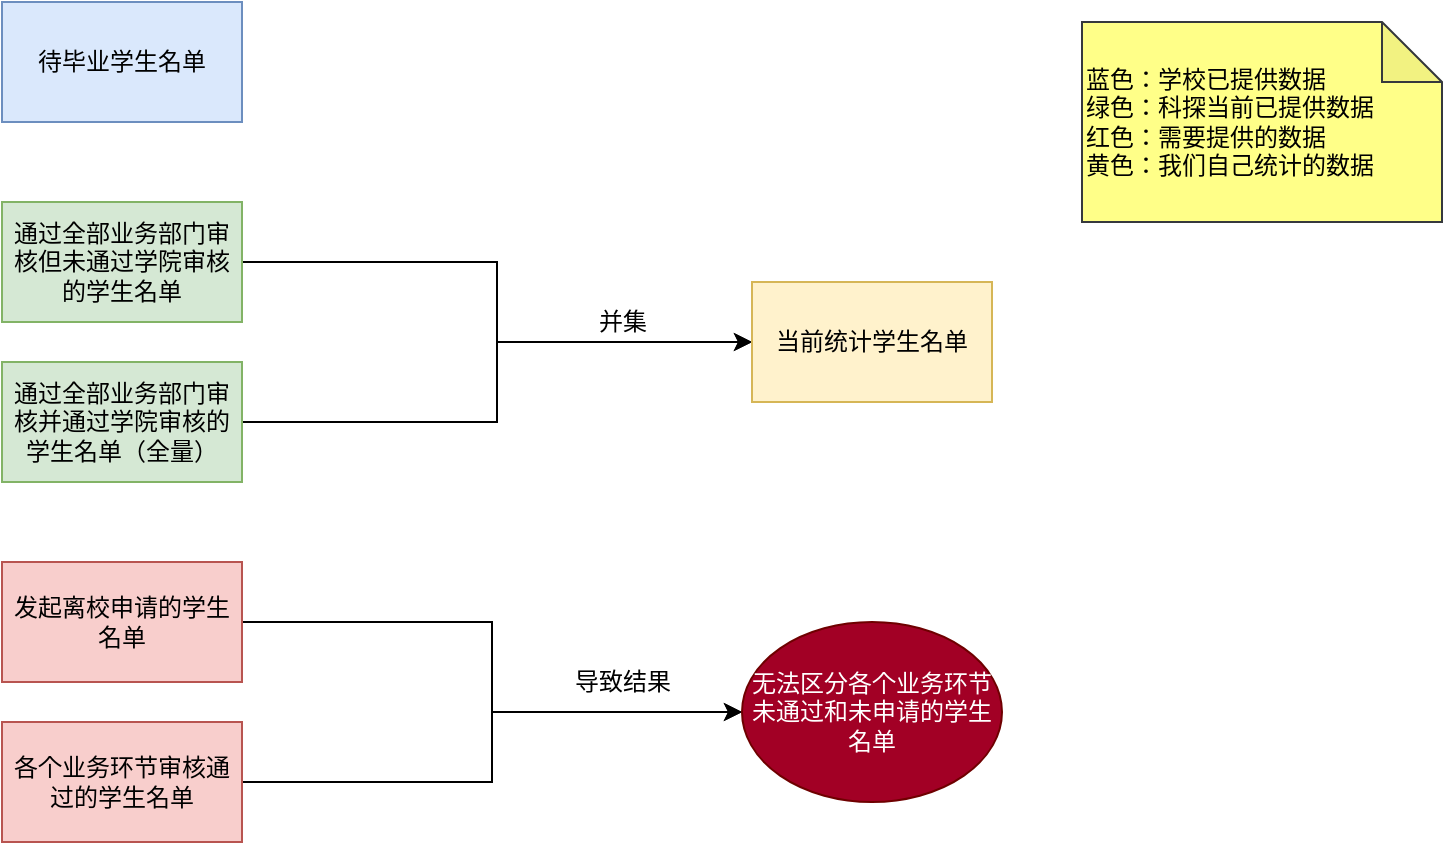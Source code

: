 <mxfile version="14.1.9" type="github"><diagram id="I2itwjluKfqDHvKClz_F" name="Page-1"><mxGraphModel dx="946" dy="591" grid="1" gridSize="10" guides="1" tooltips="1" connect="1" arrows="1" fold="1" page="1" pageScale="1" pageWidth="827" pageHeight="1169" math="0" shadow="0"><root><mxCell id="0"/><mxCell id="1" parent="0"/><mxCell id="TqLIU5llBXmVpOrH3kzE-12" style="edgeStyle=orthogonalEdgeStyle;rounded=0;orthogonalLoop=1;jettySize=auto;html=1;entryX=0;entryY=0.5;entryDx=0;entryDy=0;" edge="1" parent="1" source="TqLIU5llBXmVpOrH3kzE-1" target="TqLIU5llBXmVpOrH3kzE-9"><mxGeometry relative="1" as="geometry"/></mxCell><mxCell id="TqLIU5llBXmVpOrH3kzE-1" value="通过全部业务部门审核并通过学院审核的学生名单（全量）" style="rounded=0;whiteSpace=wrap;html=1;fillColor=#d5e8d4;strokeColor=#82b366;" vertex="1" parent="1"><mxGeometry x="50" y="210" width="120" height="60" as="geometry"/></mxCell><mxCell id="TqLIU5llBXmVpOrH3kzE-10" style="edgeStyle=orthogonalEdgeStyle;rounded=0;orthogonalLoop=1;jettySize=auto;html=1;exitX=1;exitY=0.5;exitDx=0;exitDy=0;entryX=0;entryY=0.5;entryDx=0;entryDy=0;" edge="1" parent="1" source="TqLIU5llBXmVpOrH3kzE-8" target="TqLIU5llBXmVpOrH3kzE-9"><mxGeometry relative="1" as="geometry"/></mxCell><mxCell id="TqLIU5llBXmVpOrH3kzE-8" value="通过全部业务部门审核但未通过学院审核的学生名单" style="rounded=0;whiteSpace=wrap;html=1;fillColor=#d5e8d4;strokeColor=#82b366;" vertex="1" parent="1"><mxGeometry x="50" y="130" width="120" height="60" as="geometry"/></mxCell><mxCell id="TqLIU5llBXmVpOrH3kzE-9" value="当前统计学生名单" style="rounded=0;whiteSpace=wrap;html=1;fillColor=#fff2cc;strokeColor=#d6b656;" vertex="1" parent="1"><mxGeometry x="425" y="170" width="120" height="60" as="geometry"/></mxCell><mxCell id="TqLIU5llBXmVpOrH3kzE-13" value="并集" style="text;html=1;align=center;verticalAlign=middle;resizable=0;points=[];autosize=1;" vertex="1" parent="1"><mxGeometry x="340" y="180" width="40" height="20" as="geometry"/></mxCell><mxCell id="TqLIU5llBXmVpOrH3kzE-25" style="edgeStyle=orthogonalEdgeStyle;rounded=0;orthogonalLoop=1;jettySize=auto;html=1;" edge="1" parent="1" source="TqLIU5llBXmVpOrH3kzE-15" target="TqLIU5llBXmVpOrH3kzE-20"><mxGeometry relative="1" as="geometry"/></mxCell><mxCell id="TqLIU5llBXmVpOrH3kzE-15" value="发起离校申请的学生名单" style="rounded=0;whiteSpace=wrap;html=1;fillColor=#f8cecc;strokeColor=#b85450;" vertex="1" parent="1"><mxGeometry x="50" y="310" width="120" height="60" as="geometry"/></mxCell><mxCell id="TqLIU5llBXmVpOrH3kzE-26" style="edgeStyle=orthogonalEdgeStyle;rounded=0;orthogonalLoop=1;jettySize=auto;html=1;entryX=0;entryY=0.5;entryDx=0;entryDy=0;" edge="1" parent="1" source="TqLIU5llBXmVpOrH3kzE-16" target="TqLIU5llBXmVpOrH3kzE-20"><mxGeometry relative="1" as="geometry"/></mxCell><mxCell id="TqLIU5llBXmVpOrH3kzE-16" value="各个业务环节审核通过的学生名单" style="rounded=0;whiteSpace=wrap;html=1;fillColor=#f8cecc;strokeColor=#b85450;" vertex="1" parent="1"><mxGeometry x="50" y="390" width="120" height="60" as="geometry"/></mxCell><mxCell id="TqLIU5llBXmVpOrH3kzE-17" value="待毕业学生名单" style="rounded=0;whiteSpace=wrap;html=1;fillColor=#dae8fc;strokeColor=#6c8ebf;" vertex="1" parent="1"><mxGeometry x="50" y="30" width="120" height="60" as="geometry"/></mxCell><mxCell id="TqLIU5llBXmVpOrH3kzE-20" value="无法区分各个业务环节未通过和未申请的学生名单" style="ellipse;whiteSpace=wrap;html=1;fillColor=#a20025;strokeColor=#6F0000;fontColor=#ffffff;" vertex="1" parent="1"><mxGeometry x="420" y="340" width="130" height="90" as="geometry"/></mxCell><mxCell id="TqLIU5llBXmVpOrH3kzE-23" value="蓝色：学校已提供数据&lt;br&gt;绿色：科探当前已提供数据&lt;br&gt;红色：需要提供的数据&lt;br&gt;黄色：我们自己统计的数据" style="shape=note;whiteSpace=wrap;html=1;backgroundOutline=1;darkOpacity=0.05;align=left;fillColor=#ffff88;strokeColor=#36393d;" vertex="1" parent="1"><mxGeometry x="590" y="40" width="180" height="100" as="geometry"/></mxCell><mxCell id="TqLIU5llBXmVpOrH3kzE-24" value="导致结果" style="text;html=1;align=center;verticalAlign=middle;resizable=0;points=[];autosize=1;" vertex="1" parent="1"><mxGeometry x="330" y="360" width="60" height="20" as="geometry"/></mxCell></root></mxGraphModel></diagram></mxfile>